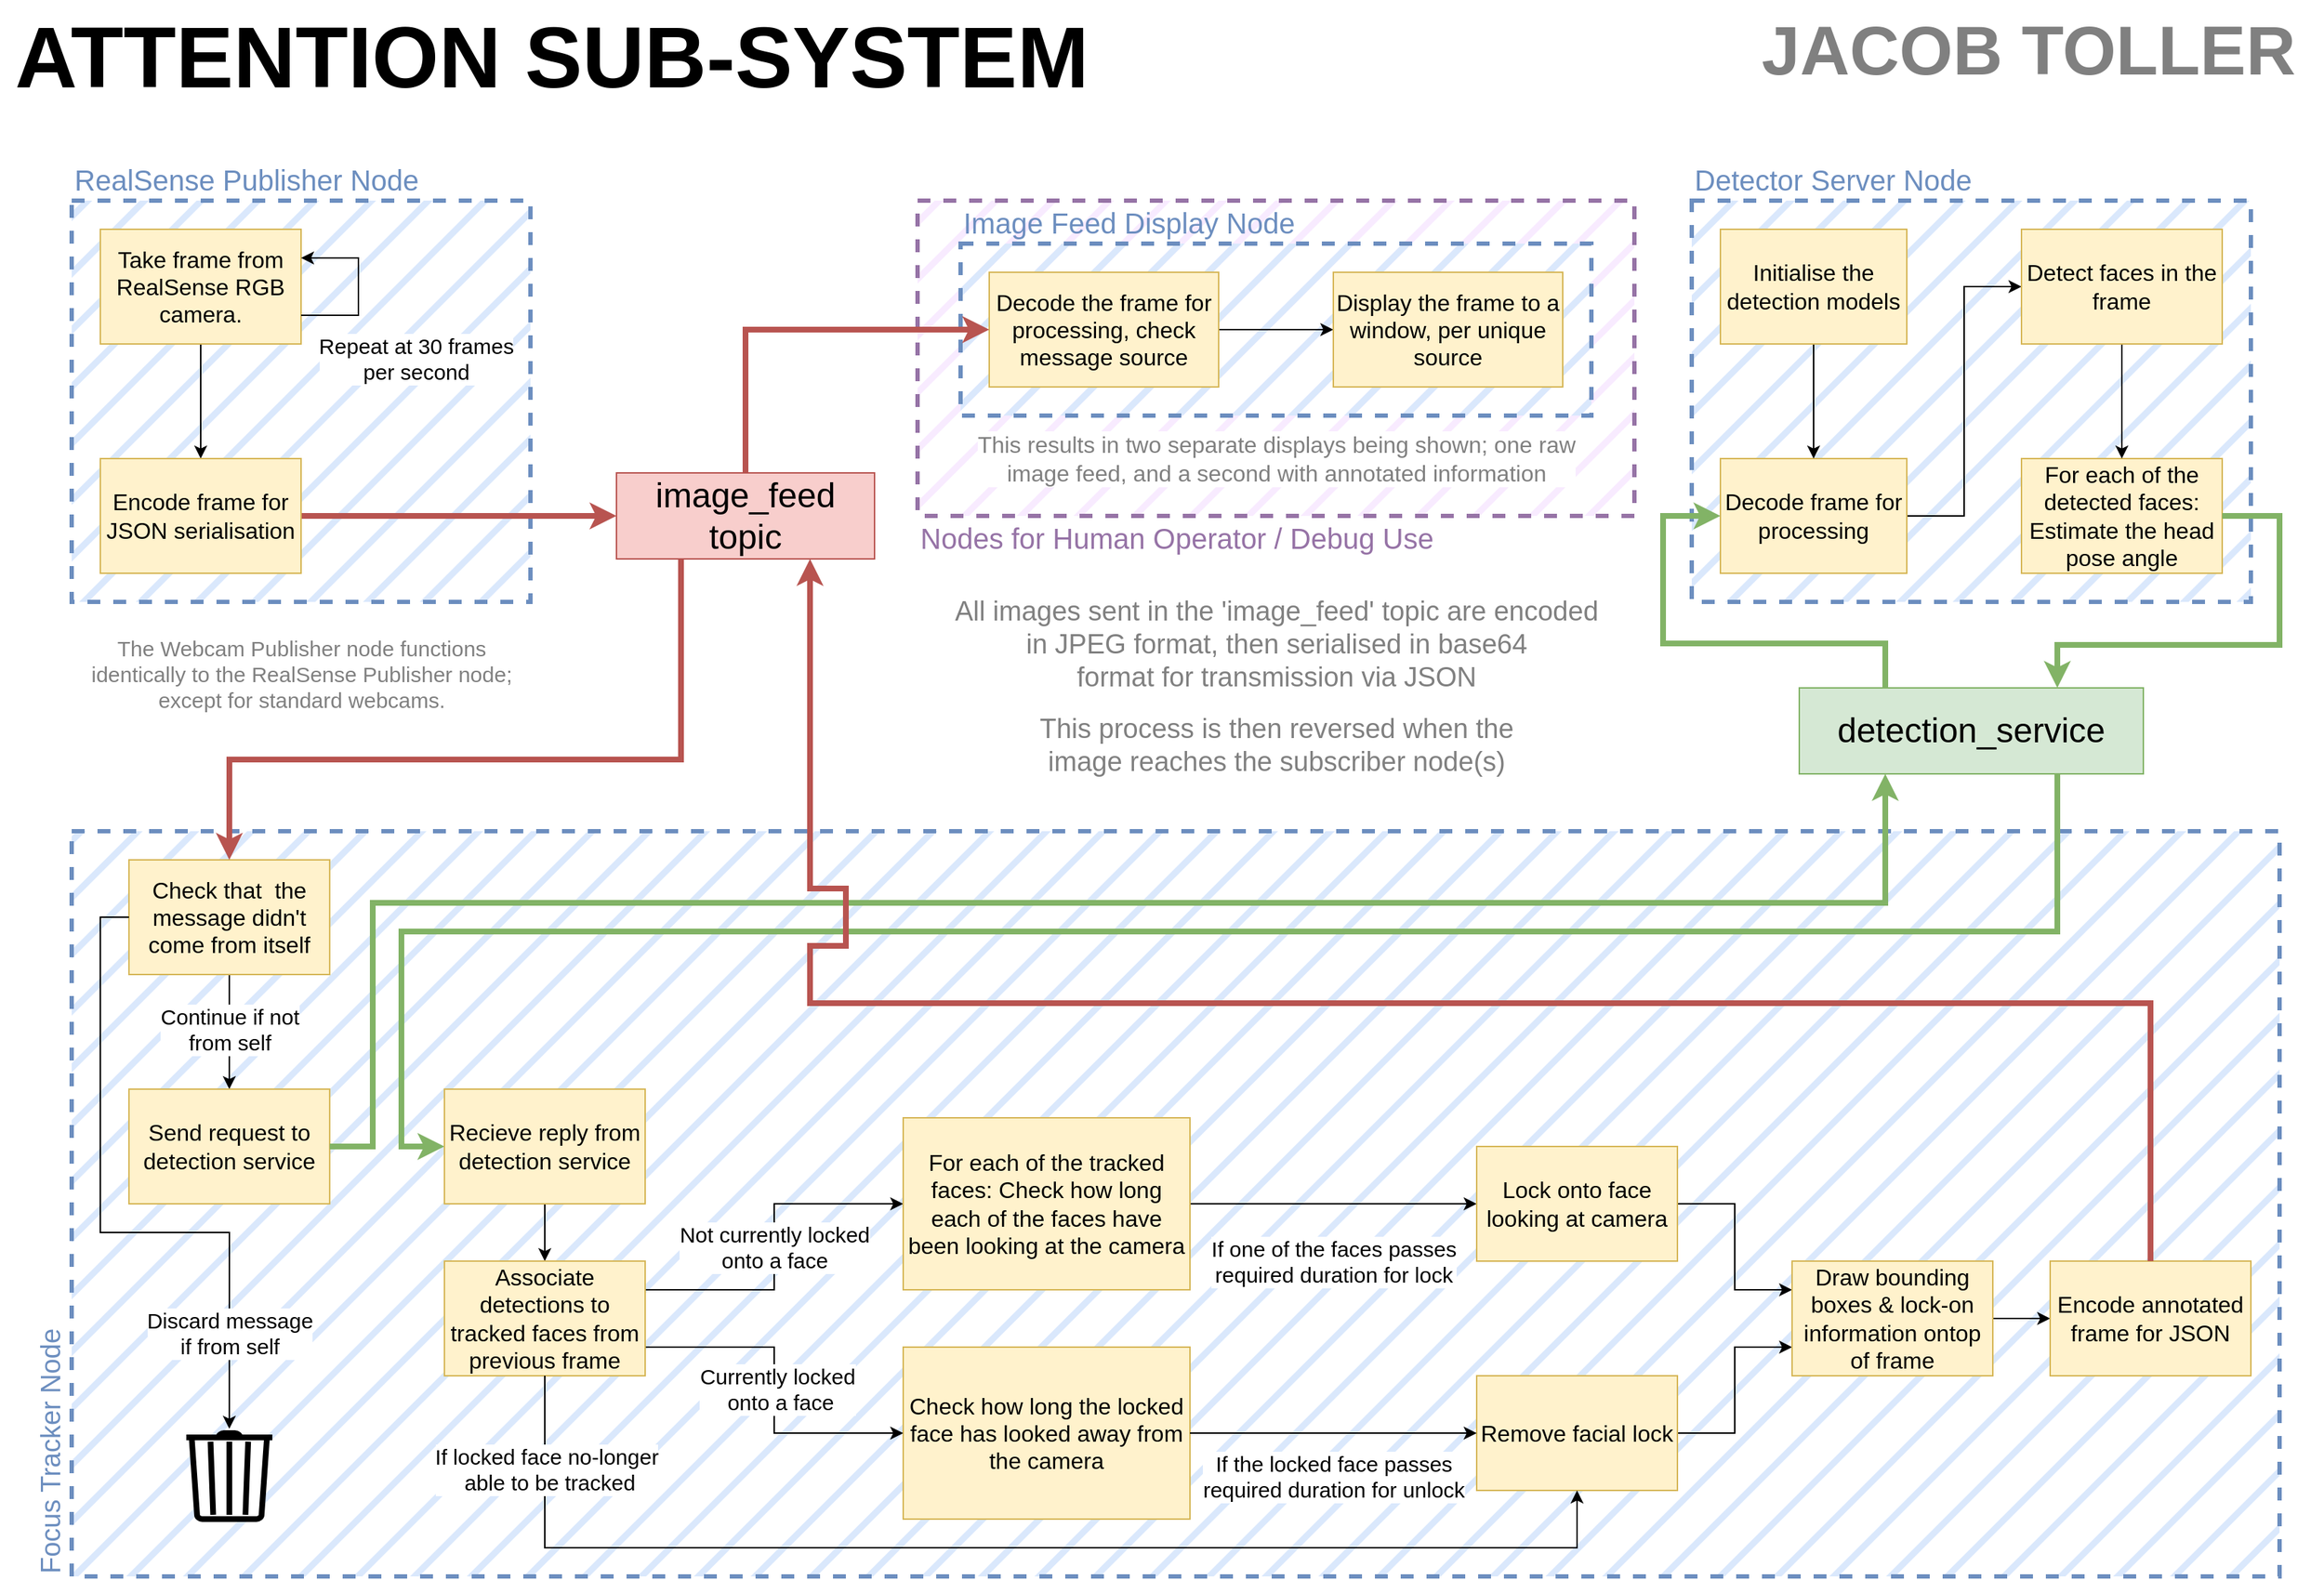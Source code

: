 <mxfile version="21.3.6" type="device">
  <diagram name="Page-1" id="MzHM1Ebuwn2UYsW7390A">
    <mxGraphModel dx="2607" dy="1495" grid="1" gridSize="10" guides="1" tooltips="1" connect="1" arrows="1" fold="1" page="1" pageScale="1" pageWidth="1654" pageHeight="1169" math="0" shadow="0">
      <root>
        <mxCell id="0" />
        <mxCell id="1" parent="0" />
        <mxCell id="5Oj6fqXovqbjUkjtKiVb-74" value="" style="rounded=0;whiteSpace=wrap;html=1;fillColor=#dae8fc;dashed=1;strokeWidth=3;strokeColor=#6c8ebf;fillStyle=hatch;movable=0;resizable=0;rotatable=0;deletable=0;editable=0;locked=1;connectable=0;" vertex="1" parent="1">
          <mxGeometry x="60" y="600" width="1540" height="520" as="geometry" />
        </mxCell>
        <mxCell id="5Oj6fqXovqbjUkjtKiVb-22" value="" style="rounded=0;whiteSpace=wrap;html=1;fillColor=#dae8fc;dashed=1;strokeWidth=3;strokeColor=#6c8ebf;fillStyle=hatch;" vertex="1" parent="1">
          <mxGeometry x="1190" y="160" width="390" height="280" as="geometry" />
        </mxCell>
        <mxCell id="5Oj6fqXovqbjUkjtKiVb-31" value="&lt;div&gt;&lt;font style=&quot;font-size: 16px;&quot;&gt;For each of the detected faces: Estimate the head pose angle&lt;br&gt;&lt;/font&gt;&lt;/div&gt;" style="rounded=0;whiteSpace=wrap;html=1;fillColor=#fff2cc;strokeColor=#d6b656;" vertex="1" parent="1">
          <mxGeometry x="1420" y="340" width="140" height="80" as="geometry" />
        </mxCell>
        <mxCell id="5Oj6fqXovqbjUkjtKiVb-81" value="&lt;font style=&quot;font-size: 16px;&quot;&gt;Check how long the locked face has looked away from the camera&lt;br&gt;&lt;/font&gt;" style="rounded=0;whiteSpace=wrap;html=1;fillColor=#fff2cc;strokeColor=#d6b656;" vertex="1" parent="1">
          <mxGeometry x="640" y="960" width="200" height="120" as="geometry" />
        </mxCell>
        <mxCell id="4UQebfLzVkgeTfsJnJ6F-95" value="" style="rounded=0;whiteSpace=wrap;html=1;fillColor=#F8EBFF;dashed=1;strokeWidth=3;strokeColor=#9673A6;fillStyle=hatch;" parent="1" vertex="1">
          <mxGeometry x="650" y="160" width="500" height="220" as="geometry" />
        </mxCell>
        <mxCell id="4UQebfLzVkgeTfsJnJ6F-2" value="" style="rounded=0;whiteSpace=wrap;html=1;fillColor=#dae8fc;dashed=1;strokeWidth=3;strokeColor=#6c8ebf;fillStyle=hatch;" parent="1" vertex="1">
          <mxGeometry x="60" y="160" width="320" height="280" as="geometry" />
        </mxCell>
        <mxCell id="4UQebfLzVkgeTfsJnJ6F-6" value="" style="edgeStyle=orthogonalEdgeStyle;rounded=0;orthogonalLoop=1;jettySize=auto;html=1;exitX=0.5;exitY=1;exitDx=0;exitDy=0;entryX=0.5;entryY=0;entryDx=0;entryDy=0;labelBackgroundColor=default;fontSize=15;" parent="1" source="4UQebfLzVkgeTfsJnJ6F-3" target="4UQebfLzVkgeTfsJnJ6F-5" edge="1">
          <mxGeometry relative="1" as="geometry" />
        </mxCell>
        <mxCell id="4UQebfLzVkgeTfsJnJ6F-3" value="&lt;font style=&quot;font-size: 16px;&quot;&gt;Take frame from RealSense RGB camera.&lt;br&gt;&lt;/font&gt;" style="rounded=0;whiteSpace=wrap;html=1;fillColor=#fff2cc;strokeColor=#d6b656;" parent="1" vertex="1">
          <mxGeometry x="80" y="180" width="140" height="80" as="geometry" />
        </mxCell>
        <mxCell id="4UQebfLzVkgeTfsJnJ6F-7" value="&lt;div style=&quot;font-size: 15px;&quot;&gt;&lt;font style=&quot;font-size: 15px;&quot;&gt;Repeat at 30 frames&lt;/font&gt;&lt;/div&gt;&lt;div style=&quot;font-size: 15px;&quot;&gt;&lt;font style=&quot;font-size: 15px;&quot;&gt;per second &lt;br&gt;&lt;/font&gt;&lt;/div&gt;" style="edgeStyle=orthogonalEdgeStyle;rounded=0;orthogonalLoop=1;jettySize=auto;html=1;exitX=1;exitY=0.75;exitDx=0;exitDy=0;entryX=1;entryY=0.25;entryDx=0;entryDy=0;fontSize=14;" parent="1" source="4UQebfLzVkgeTfsJnJ6F-3" target="4UQebfLzVkgeTfsJnJ6F-3" edge="1">
          <mxGeometry x="-0.333" y="-50" relative="1" as="geometry">
            <Array as="points">
              <mxPoint x="260" y="240" />
              <mxPoint x="260" y="200" />
            </Array>
            <mxPoint x="-10" y="30" as="offset" />
          </mxGeometry>
        </mxCell>
        <mxCell id="4UQebfLzVkgeTfsJnJ6F-11" value="" style="edgeStyle=orthogonalEdgeStyle;rounded=0;orthogonalLoop=1;jettySize=auto;html=1;exitX=1;exitY=0.5;exitDx=0;exitDy=0;entryX=0;entryY=0.5;entryDx=0;entryDy=0;fillColor=#f8cecc;strokeColor=#b85450;strokeWidth=4;" parent="1" source="4UQebfLzVkgeTfsJnJ6F-5" target="4UQebfLzVkgeTfsJnJ6F-10" edge="1">
          <mxGeometry relative="1" as="geometry">
            <Array as="points">
              <mxPoint x="330" y="380" />
              <mxPoint x="330" y="380" />
            </Array>
          </mxGeometry>
        </mxCell>
        <mxCell id="4UQebfLzVkgeTfsJnJ6F-5" value="&lt;font style=&quot;font-size: 16px;&quot;&gt;Encode frame for JSON serialisation&lt;br&gt;&lt;/font&gt;" style="rounded=0;whiteSpace=wrap;html=1;fillColor=#fff2cc;strokeColor=#d6b656;" parent="1" vertex="1">
          <mxGeometry x="80" y="340" width="140" height="80" as="geometry" />
        </mxCell>
        <mxCell id="4UQebfLzVkgeTfsJnJ6F-10" value="&lt;div style=&quot;font-size: 24px;&quot;&gt;&lt;font style=&quot;font-size: 24px;&quot;&gt;image_feed&lt;/font&gt;&lt;/div&gt;&lt;div style=&quot;font-size: 24px;&quot;&gt;&lt;font style=&quot;font-size: 24px;&quot;&gt;topic&lt;font style=&quot;font-size: 24px;&quot;&gt;&lt;br&gt;&lt;/font&gt;&lt;/font&gt;&lt;/div&gt;" style="rounded=0;whiteSpace=wrap;html=1;fillColor=#f8cecc;strokeColor=#b85450;" parent="1" vertex="1">
          <mxGeometry x="440" y="350" width="180" height="60" as="geometry" />
        </mxCell>
        <mxCell id="4UQebfLzVkgeTfsJnJ6F-25" value="&lt;font style=&quot;font-size: 20px;&quot;&gt;RealSense Publisher Node&lt;br&gt;&lt;/font&gt;" style="text;html=1;strokeColor=none;fillColor=none;align=left;verticalAlign=bottom;whiteSpace=wrap;rounded=0;fontColor=#6C8EBF;" parent="1" vertex="1">
          <mxGeometry x="60" y="130" width="260" height="30" as="geometry" />
        </mxCell>
        <mxCell id="4UQebfLzVkgeTfsJnJ6F-96" value="&lt;div&gt;&lt;font style=&quot;font-size: 20px;&quot; color=&quot;#9673a6&quot;&gt;Nodes for Human Operator / Debug Use&lt;br&gt;&lt;/font&gt;&lt;/div&gt;" style="text;html=1;strokeColor=none;fillColor=none;align=left;verticalAlign=bottom;whiteSpace=wrap;rounded=0;fontColor=#6C8EBF;" parent="1" vertex="1">
          <mxGeometry x="650" y="380" width="380" height="30" as="geometry" />
        </mxCell>
        <mxCell id="4UQebfLzVkgeTfsJnJ6F-100" value="&lt;font style=&quot;font-size: 60px;&quot;&gt;&lt;b style=&quot;&quot;&gt;ATTENTION SUB-SYSTEM&lt;/b&gt;&lt;font style=&quot;font-size: 60px;&quot;&gt;&lt;br&gt;&lt;/font&gt;&lt;/font&gt;" style="text;html=1;strokeColor=none;fillColor=none;align=center;verticalAlign=middle;whiteSpace=wrap;rounded=0;" parent="1" vertex="1">
          <mxGeometry x="10" y="20" width="770" height="80" as="geometry" />
        </mxCell>
        <mxCell id="4UQebfLzVkgeTfsJnJ6F-103" value="&lt;font style=&quot;font-size: 48px;&quot; color=&quot;#808080&quot;&gt;&lt;b style=&quot;&quot;&gt;JACOB TOLLER&lt;/b&gt;&lt;font style=&quot;font-size: 48px;&quot;&gt;&lt;br&gt;&lt;/font&gt;&lt;/font&gt;" style="text;html=1;strokeColor=none;fillColor=none;align=center;verticalAlign=middle;whiteSpace=wrap;rounded=0;" parent="1" vertex="1">
          <mxGeometry x="1220" y="20" width="410" height="70" as="geometry" />
        </mxCell>
        <mxCell id="5Oj6fqXovqbjUkjtKiVb-12" style="edgeStyle=orthogonalEdgeStyle;rounded=0;orthogonalLoop=1;jettySize=auto;html=1;exitX=0.5;exitY=1;exitDx=0;exitDy=0;entryX=0.5;entryY=0;entryDx=0;entryDy=0;" edge="1" parent="1" source="5Oj6fqXovqbjUkjtKiVb-5" target="5Oj6fqXovqbjUkjtKiVb-11">
          <mxGeometry relative="1" as="geometry" />
        </mxCell>
        <mxCell id="5Oj6fqXovqbjUkjtKiVb-37" value="&lt;div&gt;&lt;font style=&quot;font-size: 15px;&quot;&gt;Continue if not &lt;br&gt;&lt;/font&gt;&lt;/div&gt;&lt;div&gt;&lt;font style=&quot;font-size: 15px;&quot;&gt;from self&lt;/font&gt;&lt;/div&gt;" style="edgeLabel;html=1;align=center;verticalAlign=middle;resizable=0;points=[];" vertex="1" connectable="0" parent="5Oj6fqXovqbjUkjtKiVb-12">
          <mxGeometry x="0.04" y="-2" relative="1" as="geometry">
            <mxPoint x="2" y="-4" as="offset" />
          </mxGeometry>
        </mxCell>
        <mxCell id="5Oj6fqXovqbjUkjtKiVb-5" value="&lt;font style=&quot;font-size: 16px;&quot;&gt;Check that&amp;nbsp; the message didn&#39;t come from itself&lt;br&gt;&lt;/font&gt;" style="rounded=0;whiteSpace=wrap;html=1;fillColor=#fff2cc;strokeColor=#d6b656;" vertex="1" parent="1">
          <mxGeometry x="99.95" y="620" width="140" height="80" as="geometry" />
        </mxCell>
        <mxCell id="5Oj6fqXovqbjUkjtKiVb-9" value="&lt;div&gt;Discard message &lt;br&gt;&lt;/div&gt;&lt;div&gt;if from self&lt;br&gt;&lt;/div&gt;" style="edgeStyle=orthogonalEdgeStyle;rounded=0;orthogonalLoop=1;jettySize=auto;html=1;exitX=0;exitY=0.5;exitDx=0;exitDy=0;labelBackgroundColor=default;fontSize=15;entryX=0.5;entryY=-0.016;entryDx=0;entryDy=0;entryPerimeter=0;" edge="1" parent="1" target="5Oj6fqXovqbjUkjtKiVb-10" source="5Oj6fqXovqbjUkjtKiVb-5">
          <mxGeometry x="0.713" relative="1" as="geometry">
            <mxPoint x="219.95" y="1165" as="targetPoint" />
            <mxPoint as="offset" />
            <mxPoint x="289.95" y="1070" as="sourcePoint" />
            <Array as="points">
              <mxPoint x="79.95" y="660" />
              <mxPoint x="79.95" y="880" />
              <mxPoint x="169.95" y="880" />
            </Array>
          </mxGeometry>
        </mxCell>
        <mxCell id="5Oj6fqXovqbjUkjtKiVb-10" value="" style="html=1;verticalLabelPosition=bottom;align=center;labelBackgroundColor=#ffffff;verticalAlign=top;strokeWidth=4;strokeColor=#000000;shadow=0;dashed=0;shape=mxgraph.ios7.icons.trashcan;perimeterSpacing=2;" vertex="1" parent="1">
          <mxGeometry x="139.95" y="1020" width="60" height="60" as="geometry" />
        </mxCell>
        <mxCell id="5Oj6fqXovqbjUkjtKiVb-11" value="&lt;font style=&quot;font-size: 16px;&quot;&gt;Send request to detection service&lt;br&gt;&lt;/font&gt;" style="rounded=0;whiteSpace=wrap;html=1;fillColor=#fff2cc;strokeColor=#d6b656;" vertex="1" parent="1">
          <mxGeometry x="99.95" y="780" width="140" height="80" as="geometry" />
        </mxCell>
        <mxCell id="5Oj6fqXovqbjUkjtKiVb-13" value="&lt;font style=&quot;font-size: 24px;&quot;&gt;detection_service&lt;br&gt;&lt;/font&gt;" style="rounded=0;whiteSpace=wrap;html=1;fillColor=#d5e8d4;strokeColor=#82B366;" vertex="1" parent="1">
          <mxGeometry x="1265" y="500" width="240" height="60" as="geometry" />
        </mxCell>
        <mxCell id="5Oj6fqXovqbjUkjtKiVb-30" style="edgeStyle=orthogonalEdgeStyle;rounded=0;orthogonalLoop=1;jettySize=auto;html=1;exitX=1;exitY=0.5;exitDx=0;exitDy=0;entryX=0;entryY=0.5;entryDx=0;entryDy=0;" edge="1" parent="1" source="5Oj6fqXovqbjUkjtKiVb-24" target="5Oj6fqXovqbjUkjtKiVb-29">
          <mxGeometry relative="1" as="geometry" />
        </mxCell>
        <mxCell id="5Oj6fqXovqbjUkjtKiVb-24" value="&lt;div&gt;&lt;font style=&quot;font-size: 16px;&quot;&gt;Decode frame for &lt;br&gt;&lt;/font&gt;&lt;/div&gt;&lt;div&gt;&lt;font style=&quot;font-size: 16px;&quot;&gt;processing&lt;br&gt;&lt;/font&gt;&lt;/div&gt;" style="rounded=0;whiteSpace=wrap;html=1;fillColor=#fff2cc;strokeColor=#d6b656;" vertex="1" parent="1">
          <mxGeometry x="1210" y="340" width="130" height="80" as="geometry" />
        </mxCell>
        <mxCell id="5Oj6fqXovqbjUkjtKiVb-27" value="&lt;font style=&quot;font-size: 20px;&quot;&gt;Detector Server Node&lt;br&gt;&lt;/font&gt;" style="text;html=1;strokeColor=none;fillColor=none;align=left;verticalAlign=bottom;whiteSpace=wrap;rounded=0;fontColor=#6C8EBF;" vertex="1" parent="1">
          <mxGeometry x="1190" y="130" width="260" height="30" as="geometry" />
        </mxCell>
        <mxCell id="5Oj6fqXovqbjUkjtKiVb-106" style="edgeStyle=orthogonalEdgeStyle;rounded=0;orthogonalLoop=1;jettySize=auto;html=1;exitX=0.5;exitY=1;exitDx=0;exitDy=0;entryX=0.5;entryY=0;entryDx=0;entryDy=0;" edge="1" parent="1" source="5Oj6fqXovqbjUkjtKiVb-29" target="5Oj6fqXovqbjUkjtKiVb-31">
          <mxGeometry relative="1" as="geometry" />
        </mxCell>
        <mxCell id="5Oj6fqXovqbjUkjtKiVb-29" value="&lt;div&gt;&lt;font style=&quot;font-size: 16px;&quot;&gt;Detect faces in the frame&lt;br&gt;&lt;/font&gt;&lt;/div&gt;" style="rounded=0;whiteSpace=wrap;html=1;fillColor=#fff2cc;strokeColor=#d6b656;" vertex="1" parent="1">
          <mxGeometry x="1420" y="180" width="140" height="80" as="geometry" />
        </mxCell>
        <mxCell id="5Oj6fqXovqbjUkjtKiVb-34" style="edgeStyle=orthogonalEdgeStyle;rounded=0;orthogonalLoop=1;jettySize=auto;html=1;exitX=0.5;exitY=1;exitDx=0;exitDy=0;entryX=0.5;entryY=0;entryDx=0;entryDy=0;" edge="1" parent="1" source="5Oj6fqXovqbjUkjtKiVb-33" target="5Oj6fqXovqbjUkjtKiVb-24">
          <mxGeometry relative="1" as="geometry" />
        </mxCell>
        <mxCell id="5Oj6fqXovqbjUkjtKiVb-33" value="&lt;div&gt;&lt;font style=&quot;font-size: 16px;&quot;&gt;Initialise the detection models&lt;br&gt;&lt;/font&gt;&lt;/div&gt;" style="rounded=0;whiteSpace=wrap;html=1;fillColor=#fff2cc;strokeColor=#d6b656;" vertex="1" parent="1">
          <mxGeometry x="1210" y="180" width="130" height="80" as="geometry" />
        </mxCell>
        <mxCell id="5Oj6fqXovqbjUkjtKiVb-72" style="edgeStyle=orthogonalEdgeStyle;rounded=0;orthogonalLoop=1;jettySize=auto;html=1;entryX=0;entryY=0.5;entryDx=0;entryDy=0;fillColor=#d5e8d4;strokeColor=#82B366;strokeWidth=4;exitX=0.75;exitY=1;exitDx=0;exitDy=0;" edge="1" parent="1" source="5Oj6fqXovqbjUkjtKiVb-13" target="5Oj6fqXovqbjUkjtKiVb-77">
          <mxGeometry relative="1" as="geometry">
            <mxPoint x="1790" y="260" as="sourcePoint" />
            <mxPoint x="2155" y="260" as="targetPoint" />
            <Array as="points">
              <mxPoint x="1445" y="670" />
              <mxPoint x="290" y="670" />
              <mxPoint x="290" y="820" />
            </Array>
          </mxGeometry>
        </mxCell>
        <mxCell id="5Oj6fqXovqbjUkjtKiVb-82" style="edgeStyle=orthogonalEdgeStyle;rounded=0;orthogonalLoop=1;jettySize=auto;html=1;exitX=0.5;exitY=1;exitDx=0;exitDy=0;entryX=0.5;entryY=0;entryDx=0;entryDy=0;" edge="1" parent="1" source="5Oj6fqXovqbjUkjtKiVb-77" target="5Oj6fqXovqbjUkjtKiVb-78">
          <mxGeometry relative="1" as="geometry" />
        </mxCell>
        <mxCell id="5Oj6fqXovqbjUkjtKiVb-77" value="&lt;font style=&quot;font-size: 16px;&quot;&gt;Recieve reply from detection service&lt;br&gt;&lt;/font&gt;" style="rounded=0;whiteSpace=wrap;html=1;fillColor=#fff2cc;strokeColor=#d6b656;" vertex="1" parent="1">
          <mxGeometry x="320" y="780" width="140" height="80" as="geometry" />
        </mxCell>
        <mxCell id="5Oj6fqXovqbjUkjtKiVb-83" style="edgeStyle=orthogonalEdgeStyle;rounded=0;orthogonalLoop=1;jettySize=auto;html=1;exitX=1;exitY=0.75;exitDx=0;exitDy=0;entryX=0;entryY=0.5;entryDx=0;entryDy=0;" edge="1" parent="1" source="5Oj6fqXovqbjUkjtKiVb-78" target="5Oj6fqXovqbjUkjtKiVb-81">
          <mxGeometry relative="1" as="geometry" />
        </mxCell>
        <mxCell id="5Oj6fqXovqbjUkjtKiVb-85" value="&lt;div style=&quot;font-size: 15px;&quot;&gt;&lt;font style=&quot;font-size: 15px;&quot;&gt;Currently locked&lt;/font&gt;&lt;/div&gt;&lt;div style=&quot;font-size: 15px;&quot;&gt;&lt;font style=&quot;font-size: 15px;&quot;&gt;&amp;nbsp;onto a face&lt;/font&gt;&lt;/div&gt;" style="edgeLabel;html=1;align=center;verticalAlign=middle;resizable=0;points=[];" vertex="1" connectable="0" parent="5Oj6fqXovqbjUkjtKiVb-83">
          <mxGeometry x="0.283" y="2" relative="1" as="geometry">
            <mxPoint x="-2" y="-29" as="offset" />
          </mxGeometry>
        </mxCell>
        <mxCell id="5Oj6fqXovqbjUkjtKiVb-84" value="&lt;div style=&quot;font-size: 15px;&quot;&gt;&lt;font style=&quot;font-size: 15px;&quot;&gt;Not currently locked&lt;/font&gt;&lt;/div&gt;&lt;div style=&quot;font-size: 15px;&quot;&gt;&lt;font style=&quot;font-size: 15px;&quot;&gt;onto a face&lt;font style=&quot;font-size: 15px;&quot;&gt;&lt;br&gt;&lt;/font&gt;&lt;/font&gt;&lt;/div&gt;" style="edgeStyle=orthogonalEdgeStyle;rounded=0;orthogonalLoop=1;jettySize=auto;html=1;exitX=1;exitY=0.25;exitDx=0;exitDy=0;entryX=0;entryY=0.5;entryDx=0;entryDy=0;" edge="1" parent="1" source="5Oj6fqXovqbjUkjtKiVb-78" target="5Oj6fqXovqbjUkjtKiVb-80">
          <mxGeometry relative="1" as="geometry">
            <mxPoint as="offset" />
          </mxGeometry>
        </mxCell>
        <mxCell id="5Oj6fqXovqbjUkjtKiVb-78" value="&lt;font style=&quot;font-size: 16px;&quot;&gt;Associate detections to tracked faces from previous frame&lt;br&gt;&lt;/font&gt;" style="rounded=0;whiteSpace=wrap;html=1;fillColor=#fff2cc;strokeColor=#d6b656;" vertex="1" parent="1">
          <mxGeometry x="320" y="900" width="140" height="80" as="geometry" />
        </mxCell>
        <mxCell id="5Oj6fqXovqbjUkjtKiVb-89" value="&lt;div&gt;&lt;font style=&quot;font-size: 15px;&quot;&gt;If one of the faces passes &lt;br&gt;&lt;/font&gt;&lt;/div&gt;&lt;div&gt;&lt;font style=&quot;font-size: 15px;&quot;&gt;required duration for lock&lt;/font&gt;&lt;/div&gt;" style="edgeStyle=orthogonalEdgeStyle;rounded=0;orthogonalLoop=1;jettySize=auto;html=1;exitX=1;exitY=0.5;exitDx=0;exitDy=0;entryX=0;entryY=0.5;entryDx=0;entryDy=0;" edge="1" parent="1" source="5Oj6fqXovqbjUkjtKiVb-80" target="5Oj6fqXovqbjUkjtKiVb-88">
          <mxGeometry y="-40" relative="1" as="geometry">
            <mxPoint as="offset" />
          </mxGeometry>
        </mxCell>
        <mxCell id="5Oj6fqXovqbjUkjtKiVb-80" value="&lt;font style=&quot;font-size: 16px;&quot;&gt;For each of the tracked faces: Check how long each of the faces have been looking at the camera&lt;br&gt;&lt;/font&gt;" style="rounded=0;whiteSpace=wrap;html=1;fillColor=#fff2cc;strokeColor=#d6b656;" vertex="1" parent="1">
          <mxGeometry x="640" y="800" width="200" height="120" as="geometry" />
        </mxCell>
        <mxCell id="5Oj6fqXovqbjUkjtKiVb-96" style="edgeStyle=orthogonalEdgeStyle;rounded=0;orthogonalLoop=1;jettySize=auto;html=1;exitX=1;exitY=0.5;exitDx=0;exitDy=0;entryX=0;entryY=0.75;entryDx=0;entryDy=0;" edge="1" parent="1" source="5Oj6fqXovqbjUkjtKiVb-86" target="5Oj6fqXovqbjUkjtKiVb-94">
          <mxGeometry relative="1" as="geometry" />
        </mxCell>
        <mxCell id="5Oj6fqXovqbjUkjtKiVb-86" value="&lt;font style=&quot;font-size: 16px;&quot;&gt;Remove facial lock&lt;br&gt;&lt;/font&gt;" style="rounded=0;whiteSpace=wrap;html=1;fillColor=#fff2cc;strokeColor=#d6b656;" vertex="1" parent="1">
          <mxGeometry x="1040" y="980" width="140" height="80" as="geometry" />
        </mxCell>
        <mxCell id="5Oj6fqXovqbjUkjtKiVb-95" style="edgeStyle=orthogonalEdgeStyle;rounded=0;orthogonalLoop=1;jettySize=auto;html=1;exitX=1;exitY=0.5;exitDx=0;exitDy=0;entryX=0;entryY=0.25;entryDx=0;entryDy=0;" edge="1" parent="1" source="5Oj6fqXovqbjUkjtKiVb-88" target="5Oj6fqXovqbjUkjtKiVb-94">
          <mxGeometry relative="1" as="geometry" />
        </mxCell>
        <mxCell id="5Oj6fqXovqbjUkjtKiVb-88" value="&lt;font style=&quot;font-size: 16px;&quot;&gt;Lock onto face looking at camera&lt;br&gt;&lt;/font&gt;" style="rounded=0;whiteSpace=wrap;html=1;fillColor=#fff2cc;strokeColor=#d6b656;" vertex="1" parent="1">
          <mxGeometry x="1040" y="820" width="140" height="80" as="geometry" />
        </mxCell>
        <mxCell id="5Oj6fqXovqbjUkjtKiVb-91" style="edgeStyle=orthogonalEdgeStyle;rounded=0;orthogonalLoop=1;jettySize=auto;html=1;entryX=0.5;entryY=1;entryDx=0;entryDy=0;exitX=0.5;exitY=1;exitDx=0;exitDy=0;" edge="1" parent="1" source="5Oj6fqXovqbjUkjtKiVb-78" target="5Oj6fqXovqbjUkjtKiVb-86">
          <mxGeometry relative="1" as="geometry">
            <mxPoint x="1670" y="410" as="sourcePoint" />
            <mxPoint x="1790" y="810" as="targetPoint" />
            <Array as="points">
              <mxPoint x="390" y="1100" />
              <mxPoint x="1110" y="1100" />
            </Array>
          </mxGeometry>
        </mxCell>
        <mxCell id="5Oj6fqXovqbjUkjtKiVb-92" value="&lt;div&gt;&lt;font style=&quot;font-size: 15px;&quot;&gt;If locked face no-longer&lt;/font&gt;&lt;/div&gt;&lt;div&gt;&lt;font style=&quot;font-size: 15px;&quot;&gt;&amp;nbsp;able to be tracked&lt;/font&gt;&lt;/div&gt;" style="edgeLabel;html=1;align=center;verticalAlign=middle;resizable=0;points=[];" vertex="1" connectable="0" parent="5Oj6fqXovqbjUkjtKiVb-91">
          <mxGeometry x="0.112" relative="1" as="geometry">
            <mxPoint x="-369" y="-55" as="offset" />
          </mxGeometry>
        </mxCell>
        <mxCell id="5Oj6fqXovqbjUkjtKiVb-93" value="&lt;div&gt;&lt;font style=&quot;font-size: 15px;&quot;&gt;If the locked face passes &lt;br&gt;&lt;/font&gt;&lt;/div&gt;&lt;div&gt;&lt;font style=&quot;font-size: 15px;&quot;&gt;required duration for unlock&lt;/font&gt;&lt;/div&gt;" style="edgeStyle=orthogonalEdgeStyle;rounded=0;orthogonalLoop=1;jettySize=auto;html=1;exitX=1;exitY=0.5;exitDx=0;exitDy=0;entryX=0;entryY=0.5;entryDx=0;entryDy=0;" edge="1" parent="1" source="5Oj6fqXovqbjUkjtKiVb-81" target="5Oj6fqXovqbjUkjtKiVb-86">
          <mxGeometry y="-30" relative="1" as="geometry">
            <mxPoint x="1720" y="670" as="sourcePoint" />
            <mxPoint x="1720" y="750" as="targetPoint" />
            <mxPoint as="offset" />
          </mxGeometry>
        </mxCell>
        <mxCell id="5Oj6fqXovqbjUkjtKiVb-98" style="edgeStyle=orthogonalEdgeStyle;rounded=0;orthogonalLoop=1;jettySize=auto;html=1;exitX=1;exitY=0.5;exitDx=0;exitDy=0;entryX=0;entryY=0.5;entryDx=0;entryDy=0;" edge="1" parent="1" source="5Oj6fqXovqbjUkjtKiVb-94" target="5Oj6fqXovqbjUkjtKiVb-97">
          <mxGeometry relative="1" as="geometry" />
        </mxCell>
        <mxCell id="5Oj6fqXovqbjUkjtKiVb-94" value="&lt;font style=&quot;font-size: 16px;&quot;&gt;Draw bounding boxes &amp;amp; lock-on information ontop of frame&lt;br&gt;&lt;/font&gt;" style="rounded=0;whiteSpace=wrap;html=1;fillColor=#fff2cc;strokeColor=#d6b656;" vertex="1" parent="1">
          <mxGeometry x="1260" y="900" width="140" height="80" as="geometry" />
        </mxCell>
        <mxCell id="5Oj6fqXovqbjUkjtKiVb-97" value="&lt;font style=&quot;font-size: 16px;&quot;&gt;Encode annotated frame for JSON&lt;br&gt;&lt;/font&gt;" style="rounded=0;whiteSpace=wrap;html=1;fillColor=#fff2cc;strokeColor=#d6b656;" vertex="1" parent="1">
          <mxGeometry x="1440" y="900" width="140" height="80" as="geometry" />
        </mxCell>
        <mxCell id="5Oj6fqXovqbjUkjtKiVb-99" style="edgeStyle=orthogonalEdgeStyle;rounded=0;orthogonalLoop=1;jettySize=auto;html=1;fillColor=#d5e8d4;strokeColor=#82B366;strokeWidth=4;exitX=0.25;exitY=0;exitDx=0;exitDy=0;entryX=0;entryY=0.5;entryDx=0;entryDy=0;" edge="1" parent="1" source="5Oj6fqXovqbjUkjtKiVb-13" target="5Oj6fqXovqbjUkjtKiVb-24">
          <mxGeometry relative="1" as="geometry">
            <mxPoint x="950" y="469.17" as="sourcePoint" />
            <mxPoint x="1170" y="210" as="targetPoint" />
            <Array as="points">
              <mxPoint x="1325" y="469" />
              <mxPoint x="1170" y="469" />
              <mxPoint x="1170" y="380" />
            </Array>
          </mxGeometry>
        </mxCell>
        <mxCell id="5Oj6fqXovqbjUkjtKiVb-100" style="edgeStyle=orthogonalEdgeStyle;rounded=0;orthogonalLoop=1;jettySize=auto;html=1;entryX=0.75;entryY=0;entryDx=0;entryDy=0;fillColor=#d5e8d4;strokeColor=#82B366;strokeWidth=4;exitX=1;exitY=0.5;exitDx=0;exitDy=0;" edge="1" parent="1" source="5Oj6fqXovqbjUkjtKiVb-31" target="5Oj6fqXovqbjUkjtKiVb-13">
          <mxGeometry relative="1" as="geometry">
            <mxPoint x="930" y="538.57" as="sourcePoint" />
            <mxPoint x="1295" y="538.57" as="targetPoint" />
            <Array as="points">
              <mxPoint x="1600" y="380" />
              <mxPoint x="1600" y="470" />
              <mxPoint x="1445" y="470" />
            </Array>
          </mxGeometry>
        </mxCell>
        <mxCell id="5Oj6fqXovqbjUkjtKiVb-102" style="edgeStyle=orthogonalEdgeStyle;rounded=0;orthogonalLoop=1;jettySize=auto;html=1;fillColor=#d5e8d4;strokeColor=#82B366;strokeWidth=4;exitX=1;exitY=0.5;exitDx=0;exitDy=0;entryX=0.25;entryY=1;entryDx=0;entryDy=0;" edge="1" parent="1" source="5Oj6fqXovqbjUkjtKiVb-11" target="5Oj6fqXovqbjUkjtKiVb-13">
          <mxGeometry relative="1" as="geometry">
            <mxPoint x="510" y="700" as="sourcePoint" />
            <mxPoint x="1050" y="540" as="targetPoint" />
            <Array as="points">
              <mxPoint x="270" y="820" />
              <mxPoint x="270" y="650" />
              <mxPoint x="1325" y="650" />
            </Array>
          </mxGeometry>
        </mxCell>
        <mxCell id="5Oj6fqXovqbjUkjtKiVb-104" value="&lt;div&gt;&lt;font style=&quot;font-size: 19px;&quot;&gt;Focus Tracker Node&lt;/font&gt;&lt;/div&gt;" style="text;html=1;strokeColor=none;fillColor=none;align=left;verticalAlign=bottom;whiteSpace=wrap;rounded=0;fontColor=#6C8EBF;rotation=-90;" vertex="1" parent="1">
          <mxGeometry x="-110" y="950" width="310" height="30" as="geometry" />
        </mxCell>
        <mxCell id="5Oj6fqXovqbjUkjtKiVb-108" value="" style="edgeStyle=orthogonalEdgeStyle;rounded=0;orthogonalLoop=1;jettySize=auto;html=1;exitX=0.25;exitY=1;exitDx=0;exitDy=0;entryX=0.5;entryY=0;entryDx=0;entryDy=0;fillColor=#f8cecc;strokeColor=#b85450;strokeWidth=4;" edge="1" parent="1" source="4UQebfLzVkgeTfsJnJ6F-10" target="5Oj6fqXovqbjUkjtKiVb-5">
          <mxGeometry relative="1" as="geometry">
            <mxPoint x="110" y="515" as="sourcePoint" />
            <mxPoint x="730" y="575" as="targetPoint" />
            <Array as="points">
              <mxPoint x="485" y="550" />
              <mxPoint x="170" y="550" />
            </Array>
          </mxGeometry>
        </mxCell>
        <mxCell id="5Oj6fqXovqbjUkjtKiVb-109" value="" style="edgeStyle=orthogonalEdgeStyle;rounded=0;orthogonalLoop=1;jettySize=auto;html=1;exitX=0.5;exitY=0;exitDx=0;exitDy=0;fillColor=#f8cecc;strokeColor=#b85450;strokeWidth=4;entryX=0.75;entryY=1;entryDx=0;entryDy=0;" edge="1" parent="1" source="5Oj6fqXovqbjUkjtKiVb-97" target="4UQebfLzVkgeTfsJnJ6F-10">
          <mxGeometry relative="1" as="geometry">
            <mxPoint x="1205" y="610" as="sourcePoint" />
            <mxPoint x="890" y="540" as="targetPoint" />
            <Array as="points">
              <mxPoint x="1510" y="720" />
              <mxPoint x="575" y="720" />
              <mxPoint x="575" y="680" />
              <mxPoint x="600" y="680" />
              <mxPoint x="600" y="640" />
              <mxPoint x="575" y="640" />
            </Array>
          </mxGeometry>
        </mxCell>
        <mxCell id="5Oj6fqXovqbjUkjtKiVb-110" value="" style="rounded=0;whiteSpace=wrap;html=1;fillColor=#dae8fc;dashed=1;strokeWidth=3;strokeColor=#6c8ebf;fillStyle=hatch;" vertex="1" parent="1">
          <mxGeometry x="680" y="190" width="440" height="120" as="geometry" />
        </mxCell>
        <mxCell id="5Oj6fqXovqbjUkjtKiVb-111" value="&lt;font style=&quot;font-size: 20px;&quot;&gt;Image Feed Display Node&lt;br&gt;&lt;/font&gt;" style="text;html=1;strokeColor=none;fillColor=none;align=left;verticalAlign=bottom;whiteSpace=wrap;rounded=0;fontColor=#6C8EBF;" vertex="1" parent="1">
          <mxGeometry x="680" y="160" width="260" height="30" as="geometry" />
        </mxCell>
        <mxCell id="5Oj6fqXovqbjUkjtKiVb-118" style="edgeStyle=orthogonalEdgeStyle;rounded=0;orthogonalLoop=1;jettySize=auto;html=1;exitX=1;exitY=0.5;exitDx=0;exitDy=0;entryX=0;entryY=0.5;entryDx=0;entryDy=0;" edge="1" parent="1" source="5Oj6fqXovqbjUkjtKiVb-112" target="5Oj6fqXovqbjUkjtKiVb-113">
          <mxGeometry relative="1" as="geometry" />
        </mxCell>
        <mxCell id="5Oj6fqXovqbjUkjtKiVb-112" value="&lt;font style=&quot;font-size: 16px;&quot;&gt;Decode the frame for processing, check message source&lt;br&gt;&lt;/font&gt;" style="rounded=0;whiteSpace=wrap;html=1;fillColor=#fff2cc;strokeColor=#d6b656;" vertex="1" parent="1">
          <mxGeometry x="700" y="210" width="160" height="80" as="geometry" />
        </mxCell>
        <mxCell id="5Oj6fqXovqbjUkjtKiVb-113" value="&lt;font style=&quot;font-size: 16px;&quot;&gt;Display the frame to a window, per unique source&lt;br&gt;&lt;/font&gt;" style="rounded=0;whiteSpace=wrap;html=1;fillColor=#fff2cc;strokeColor=#d6b656;" vertex="1" parent="1">
          <mxGeometry x="940" y="210" width="160" height="80" as="geometry" />
        </mxCell>
        <mxCell id="5Oj6fqXovqbjUkjtKiVb-120" value="" style="edgeStyle=orthogonalEdgeStyle;rounded=0;orthogonalLoop=1;jettySize=auto;html=1;exitX=0.5;exitY=0;exitDx=0;exitDy=0;entryX=0;entryY=0.5;entryDx=0;entryDy=0;fillColor=#f8cecc;strokeColor=#b85450;strokeWidth=4;" edge="1" parent="1" source="4UQebfLzVkgeTfsJnJ6F-10" target="5Oj6fqXovqbjUkjtKiVb-112">
          <mxGeometry relative="1" as="geometry">
            <mxPoint x="390" y="240" as="sourcePoint" />
            <mxPoint x="610" y="240" as="targetPoint" />
            <Array as="points">
              <mxPoint x="530" y="250" />
            </Array>
          </mxGeometry>
        </mxCell>
        <mxCell id="5Oj6fqXovqbjUkjtKiVb-121" value="&lt;div style=&quot;font-size: 19px;&quot;&gt;&lt;font style=&quot;font-size: 19px;&quot;&gt;All images sent in the &#39;image_feed&#39; topic are encoded&lt;/font&gt;&lt;/div&gt;&lt;div style=&quot;font-size: 19px;&quot;&gt;&lt;font style=&quot;font-size: 19px;&quot;&gt;in JPEG format, then serialised in base64 &lt;br style=&quot;font-size: 19px;&quot;&gt;&lt;/font&gt;&lt;/div&gt;&lt;div style=&quot;font-size: 19px;&quot;&gt;&lt;font style=&quot;font-size: 19px;&quot;&gt;format for transmission via JSON&lt;font style=&quot;font-size: 19px;&quot;&gt;&lt;br style=&quot;font-size: 19px;&quot;&gt;&lt;/font&gt;&lt;/font&gt;&lt;/div&gt;" style="edgeLabel;html=1;align=center;verticalAlign=middle;resizable=0;points=[];fontColor=#808080;fontSize=19;" vertex="1" connectable="0" parent="1">
          <mxGeometry x="900" y="470" as="geometry" />
        </mxCell>
        <mxCell id="5Oj6fqXovqbjUkjtKiVb-122" value="&lt;div style=&quot;font-size: 16px;&quot;&gt;&lt;font style=&quot;font-size: 16px;&quot;&gt;This results in two separate displays being shown; one raw &lt;br&gt;&lt;/font&gt;&lt;/div&gt;&lt;div style=&quot;font-size: 16px;&quot;&gt;&lt;font style=&quot;font-size: 16px;&quot;&gt;image feed, and a second with annotated information&lt;/font&gt;&lt;/div&gt;" style="edgeLabel;html=1;align=center;verticalAlign=middle;resizable=0;points=[];fontColor=#808080;" vertex="1" connectable="0" parent="1">
          <mxGeometry x="900" y="340" as="geometry" />
        </mxCell>
        <mxCell id="5Oj6fqXovqbjUkjtKiVb-123" value="&lt;div style=&quot;font-size: 15px;&quot;&gt;&lt;font style=&quot;font-size: 15px;&quot;&gt;The Webcam Publisher node functions&lt;/font&gt;&lt;/div&gt;&lt;div style=&quot;font-size: 15px;&quot;&gt;&lt;font style=&quot;font-size: 15px;&quot;&gt;identically to the RealSense Publisher node;&lt;/font&gt;&lt;/div&gt;&lt;div style=&quot;font-size: 15px;&quot;&gt;&lt;font style=&quot;font-size: 15px;&quot;&gt;except for standard webcams.&lt;font style=&quot;font-size: 15px;&quot;&gt;&lt;br&gt;&lt;/font&gt;&lt;/font&gt;&lt;/div&gt;" style="edgeLabel;html=1;align=center;verticalAlign=middle;resizable=0;points=[];fontColor=#808080;" vertex="1" connectable="0" parent="1">
          <mxGeometry x="220" y="490" as="geometry" />
        </mxCell>
        <mxCell id="5Oj6fqXovqbjUkjtKiVb-124" value="&lt;div style=&quot;font-size: 19px;&quot;&gt;&lt;font style=&quot;font-size: 19px;&quot;&gt;&lt;font style=&quot;font-size: 19px;&quot;&gt;This process is then reversed when the&lt;/font&gt;&lt;/font&gt;&lt;/div&gt;&lt;div style=&quot;font-size: 19px;&quot;&gt;&lt;font style=&quot;font-size: 19px;&quot;&gt;&lt;font style=&quot;font-size: 19px;&quot;&gt;image reaches the subscriber node(s)&lt;br style=&quot;font-size: 19px;&quot;&gt;&lt;/font&gt;&lt;/font&gt;&lt;/div&gt;" style="edgeLabel;html=1;align=center;verticalAlign=middle;resizable=0;points=[];fontColor=#808080;fontSize=19;" vertex="1" connectable="0" parent="1">
          <mxGeometry x="900" y="540" as="geometry" />
        </mxCell>
      </root>
    </mxGraphModel>
  </diagram>
</mxfile>

